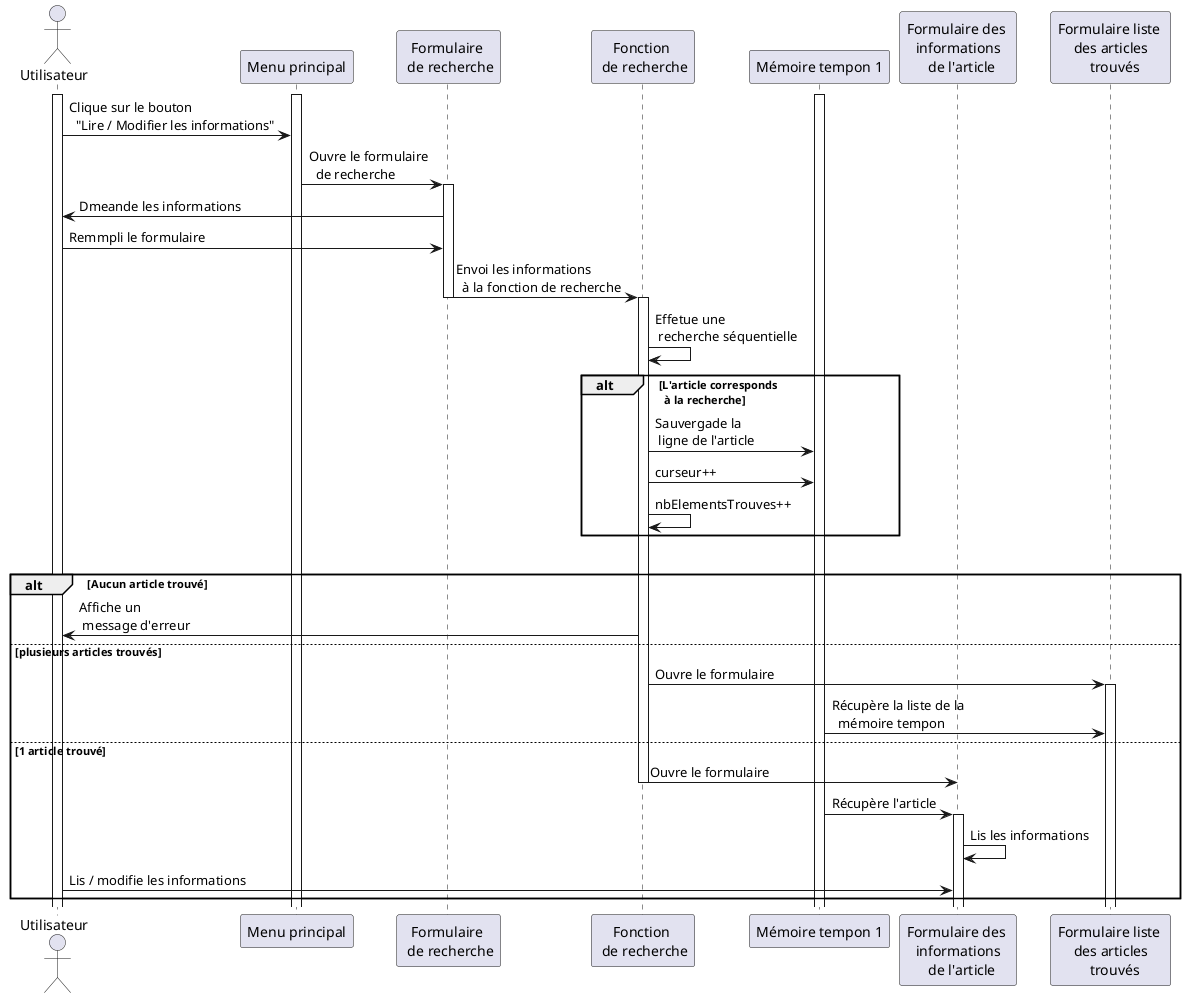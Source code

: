 @startuml global gestionnaire de stocks sequence

    'Create an actor "user"
    actor Utilisateur as usr
    participant "Menu principal" as mmenu
    participant "Formulaire \n de recherche" as frmRecherche
    participant "Fonction \n de recherche" as search
    participant "Mémoire tempon 1" as temp1
    participant "Formulaire des \n informations \n  de l'article" as frmInfo
    participant "Formulaire liste \n des articles \n  trouvés" as frmMultipleFound

    Activate usr
    Activate temp1
    Activate mmenu
    usr -> mmenu : Clique sur le bouton \n  "Lire / Modifier les informations"
    mmenu -> frmRecherche : Ouvre le formulaire \n  de recherche
    activate frmRecherche
    frmRecherche -> usr : Dmeande les informations
    usr -> frmRecherche : Remmpli le formulaire
    frmRecherche -> search : Envoi les informations \n  à la fonction de recherche 
    deactivate frmRecherche
    activate search
    search -> search: Effetue une \n recherche séquentielle
    alt L'article corresponds \n  à la recherche
        search -> temp1: Sauvergade la \n ligne de l'article
       
        search -> temp1: curseur++
        
        search -> search: nbElementsTrouves++
    end

    |||

    alt Aucun article trouvé
        search -> usr: Affiche un \n message d'erreur
    else plusieurs articles trouvés
        search -> frmMultipleFound: Ouvre le formulaire
        Activate frmMultipleFound
        frmMultipleFound <- temp1: Récupère la liste de la \n  mémoire tempon
    else 1 article trouvé
        search -> frmInfo: Ouvre le formulaire
        deactivate search
        frmInfo <- temp1: Récupère l'article
        activate frmInfo
        frmInfo -> frmInfo: Lis les informations
        usr -> frmInfo: Lis / modifie les informations
    end

@enduml